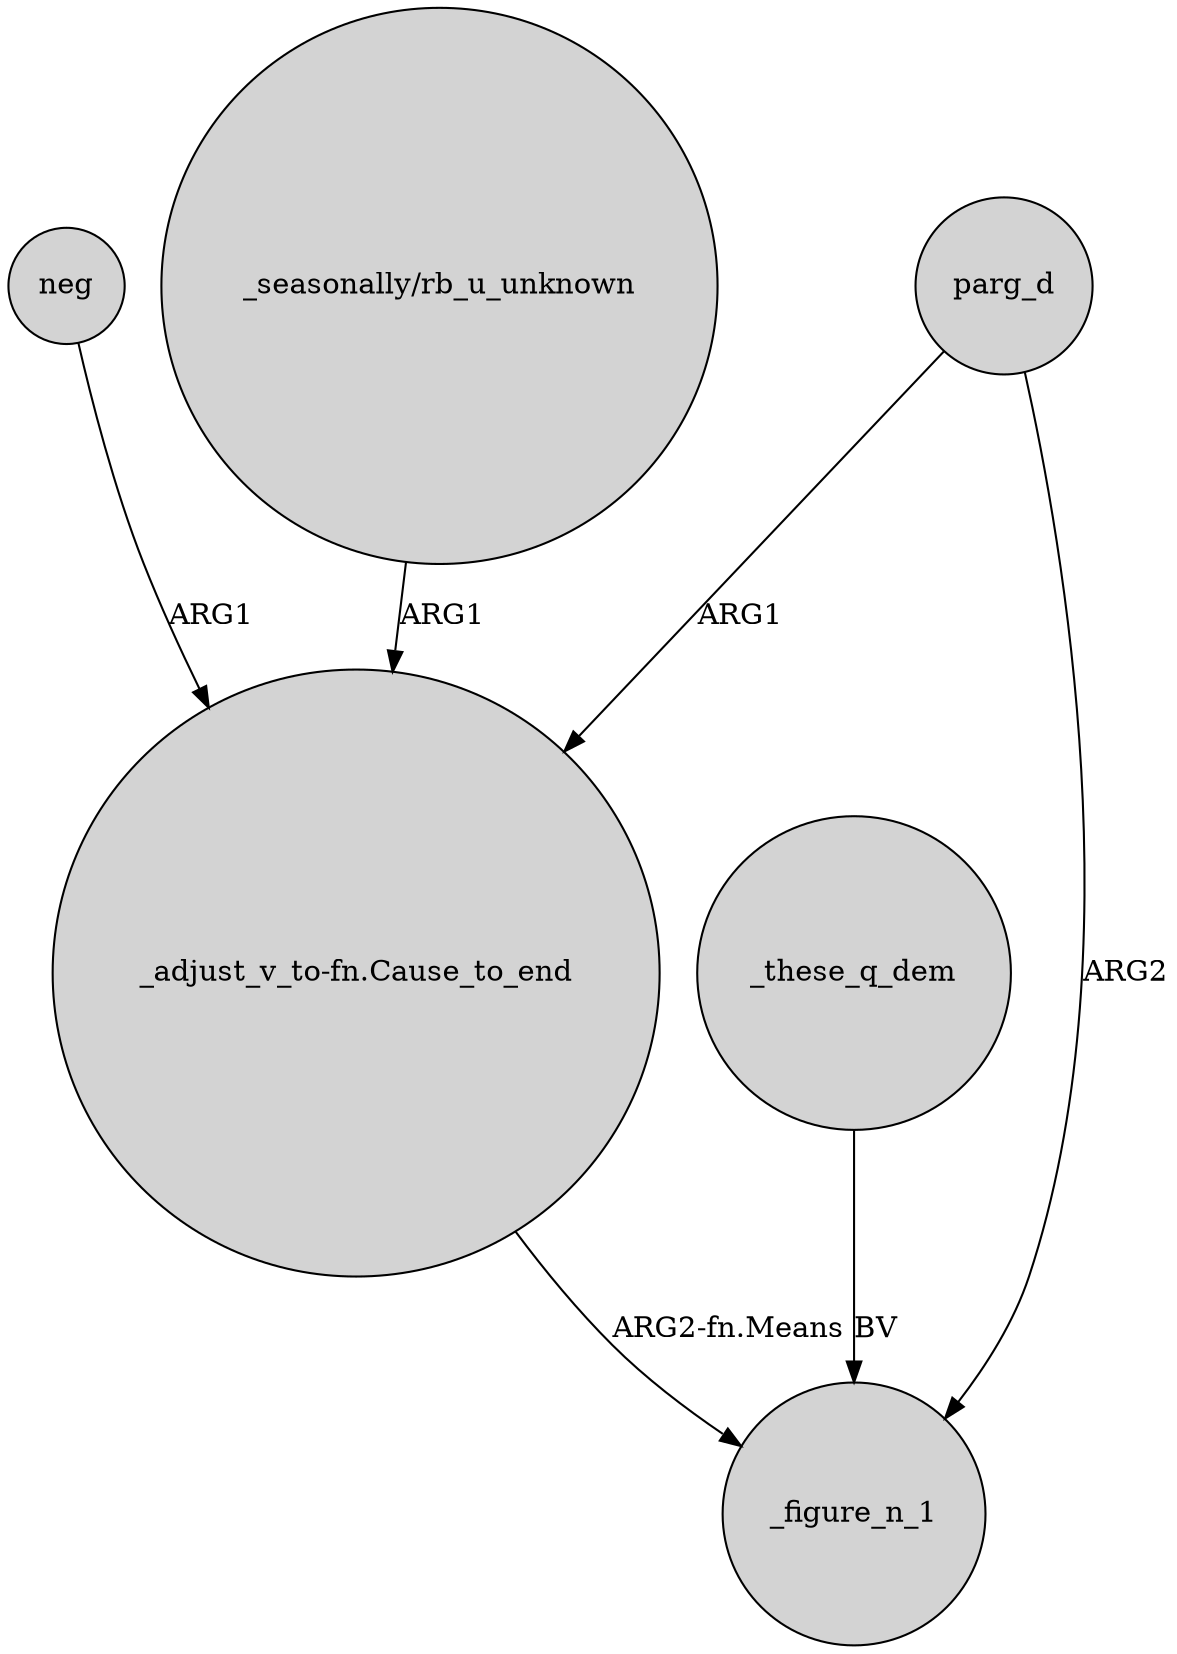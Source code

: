 digraph {
	node [shape=circle style=filled]
	neg -> "_adjust_v_to-fn.Cause_to_end" [label=ARG1]
	_these_q_dem -> _figure_n_1 [label=BV]
	parg_d -> _figure_n_1 [label=ARG2]
	"_adjust_v_to-fn.Cause_to_end" -> _figure_n_1 [label="ARG2-fn.Means"]
	parg_d -> "_adjust_v_to-fn.Cause_to_end" [label=ARG1]
	"_seasonally/rb_u_unknown" -> "_adjust_v_to-fn.Cause_to_end" [label=ARG1]
}
